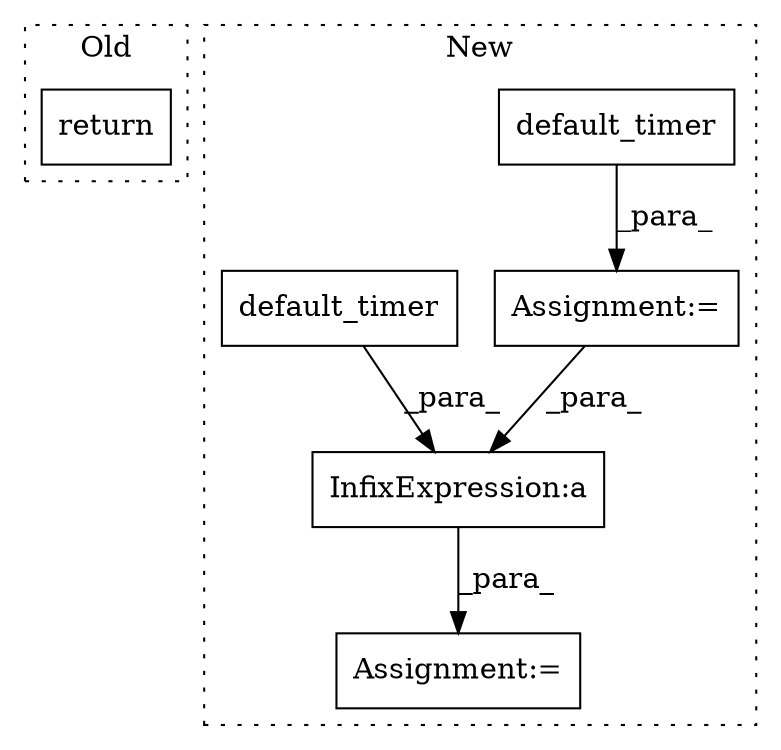 digraph G {
subgraph cluster0 {
1 [label="return" a="41" s="15161" l="7" shape="box"];
label = "Old";
style="dotted";
}
subgraph cluster1 {
2 [label="default_timer" a="32" s="15271" l="15" shape="box"];
3 [label="InfixExpression:a" a="27" s="15473" l="3" shape="box"];
4 [label="default_timer" a="32" s="15458" l="15" shape="box"];
5 [label="Assignment:=" a="7" s="15263" l="1" shape="box"];
6 [label="Assignment:=" a="7" s="15449" l="1" shape="box"];
label = "New";
style="dotted";
}
2 -> 5 [label="_para_"];
3 -> 6 [label="_para_"];
4 -> 3 [label="_para_"];
5 -> 3 [label="_para_"];
}